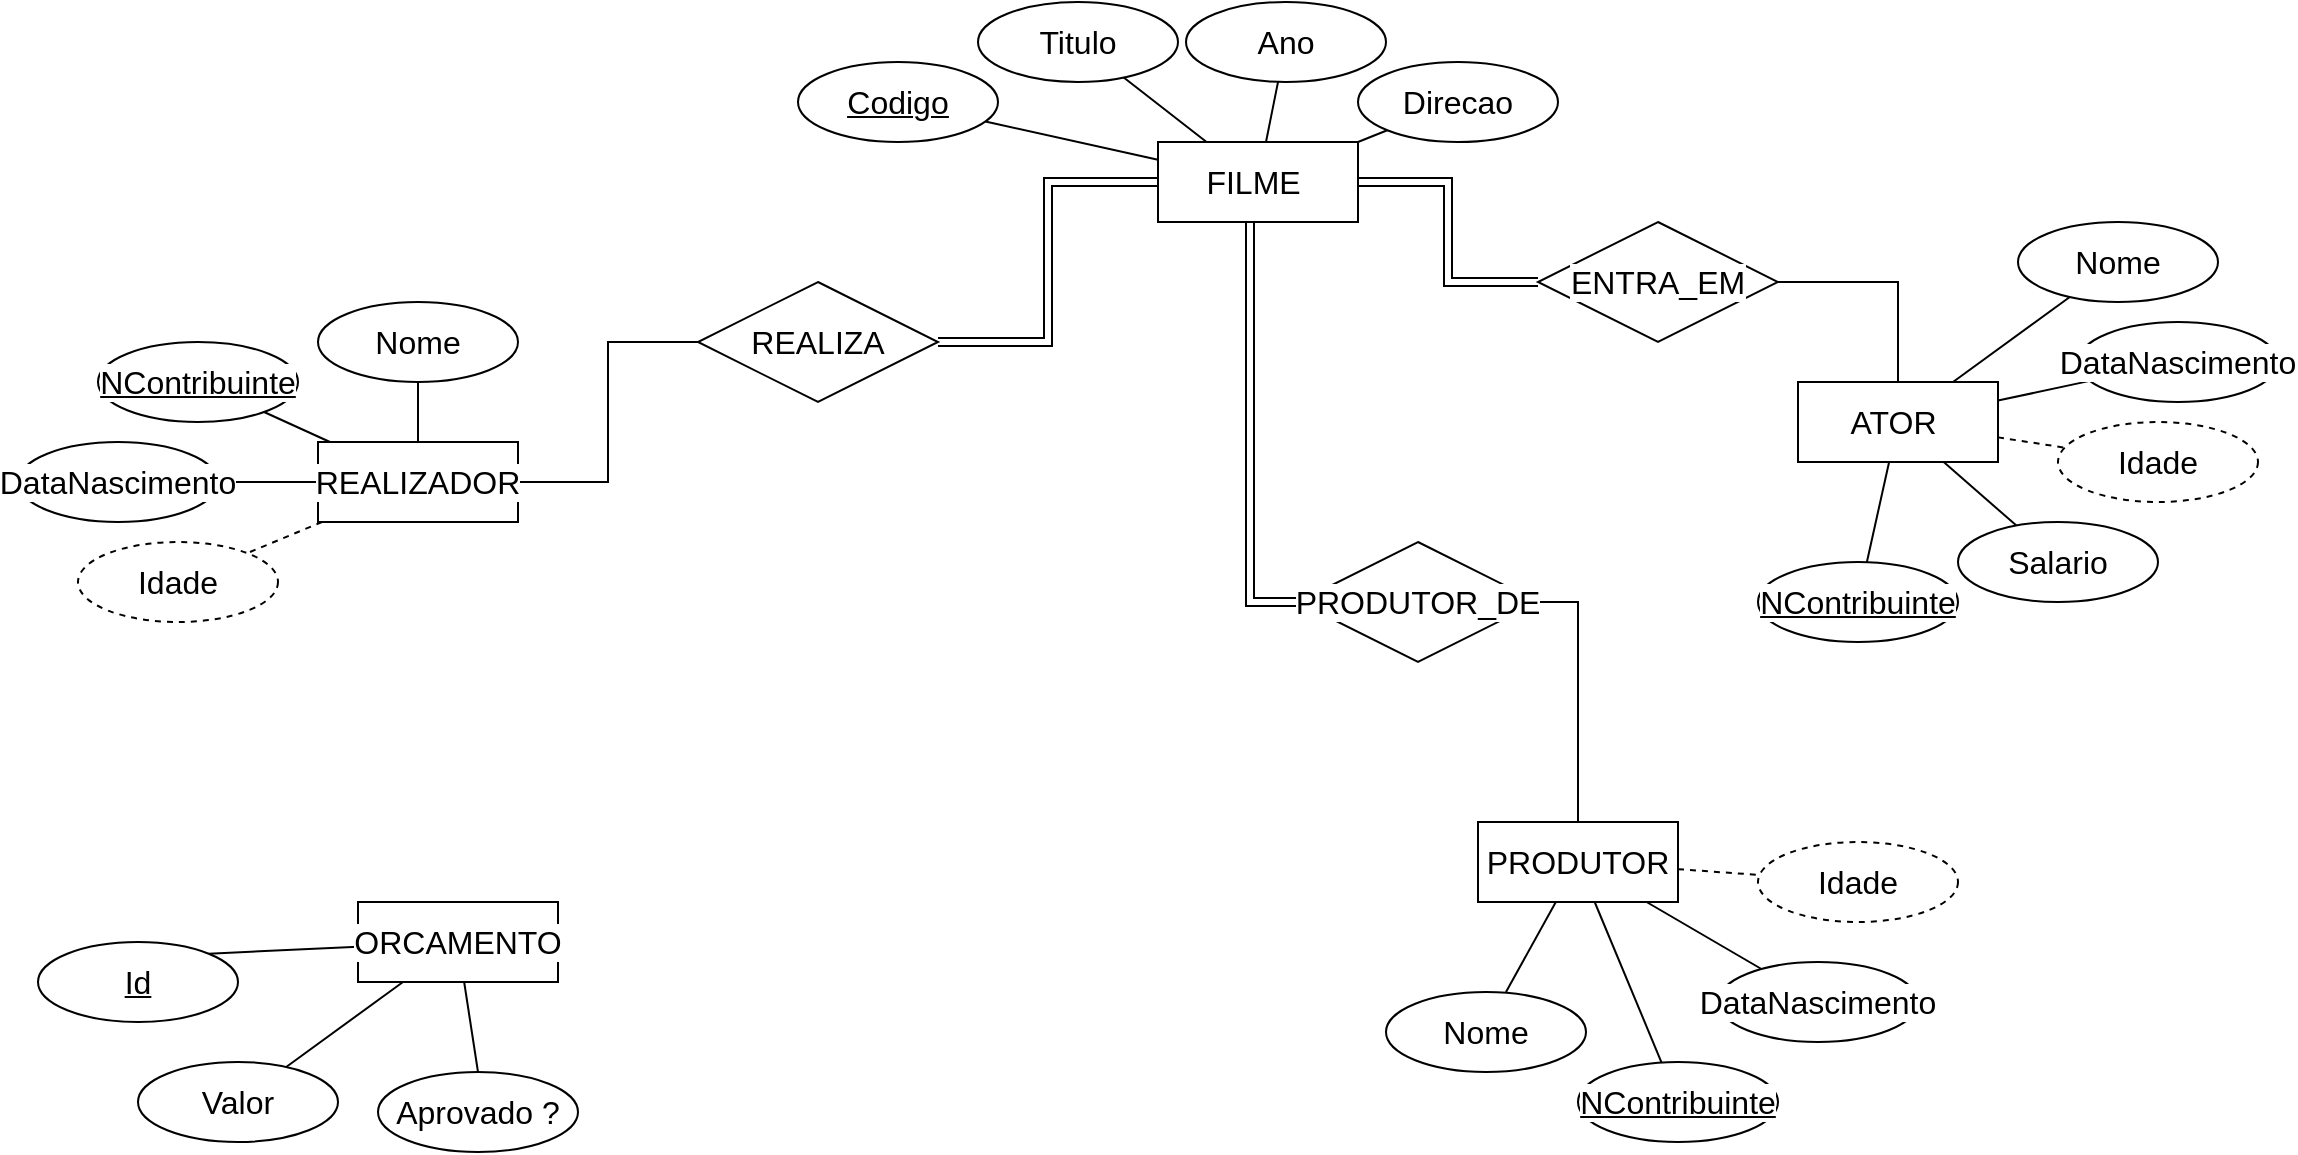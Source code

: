 <mxfile version="28.2.5">
  <diagram name="Página-1" id="VtdL2N_naWI-DeJkXuc9">
    <mxGraphModel dx="2013" dy="703" grid="1" gridSize="10" guides="1" tooltips="1" connect="1" arrows="1" fold="1" page="1" pageScale="1" pageWidth="827" pageHeight="1169" math="0" shadow="0">
      <root>
        <mxCell id="0" />
        <mxCell id="1" parent="0" />
        <mxCell id="wNUU-mUBWav2Mn1h4RWF-6" style="rounded=0;orthogonalLoop=1;jettySize=auto;html=1;endArrow=none;endFill=0;" parent="1" source="wNUU-mUBWav2Mn1h4RWF-1" target="wNUU-mUBWav2Mn1h4RWF-4" edge="1">
          <mxGeometry relative="1" as="geometry" />
        </mxCell>
        <mxCell id="wNUU-mUBWav2Mn1h4RWF-7" style="edgeStyle=none;shape=connector;rounded=0;orthogonalLoop=1;jettySize=auto;html=1;strokeColor=default;align=center;verticalAlign=middle;fontFamily=Helvetica;fontSize=11;fontColor=default;labelBackgroundColor=default;endArrow=none;endFill=0;" parent="1" source="wNUU-mUBWav2Mn1h4RWF-1" target="wNUU-mUBWav2Mn1h4RWF-2" edge="1">
          <mxGeometry relative="1" as="geometry" />
        </mxCell>
        <mxCell id="wNUU-mUBWav2Mn1h4RWF-8" style="edgeStyle=none;shape=connector;rounded=0;orthogonalLoop=1;jettySize=auto;html=1;strokeColor=default;align=center;verticalAlign=middle;fontFamily=Helvetica;fontSize=11;fontColor=default;labelBackgroundColor=default;endArrow=none;endFill=0;" parent="1" source="wNUU-mUBWav2Mn1h4RWF-1" target="wNUU-mUBWav2Mn1h4RWF-3" edge="1">
          <mxGeometry relative="1" as="geometry" />
        </mxCell>
        <mxCell id="wNUU-mUBWav2Mn1h4RWF-9" style="edgeStyle=none;shape=connector;rounded=0;orthogonalLoop=1;jettySize=auto;html=1;strokeColor=default;align=center;verticalAlign=middle;fontFamily=Helvetica;fontSize=11;fontColor=default;labelBackgroundColor=default;endArrow=none;endFill=0;" parent="1" source="wNUU-mUBWav2Mn1h4RWF-1" target="wNUU-mUBWav2Mn1h4RWF-5" edge="1">
          <mxGeometry relative="1" as="geometry" />
        </mxCell>
        <mxCell id="6blzwo1cDbq7W9fvrGh5-6" style="edgeStyle=orthogonalEdgeStyle;shape=link;rounded=0;orthogonalLoop=1;jettySize=auto;html=1;entryX=0;entryY=0.5;entryDx=0;entryDy=0;strokeColor=default;align=center;verticalAlign=middle;fontFamily=Helvetica;fontSize=11;fontColor=default;labelBackgroundColor=default;endArrow=none;endFill=0;exitX=1;exitY=0.5;exitDx=0;exitDy=0;" edge="1" parent="1" source="wNUU-mUBWav2Mn1h4RWF-1" target="6blzwo1cDbq7W9fvrGh5-1">
          <mxGeometry relative="1" as="geometry" />
        </mxCell>
        <mxCell id="6blzwo1cDbq7W9fvrGh5-9" style="edgeStyle=orthogonalEdgeStyle;rounded=0;orthogonalLoop=1;jettySize=auto;html=1;entryX=1;entryY=0.5;entryDx=0;entryDy=0;strokeColor=default;align=center;verticalAlign=middle;fontFamily=Helvetica;fontSize=11;fontColor=default;labelBackgroundColor=default;endArrow=none;endFill=0;shape=link;" edge="1" parent="1" source="wNUU-mUBWav2Mn1h4RWF-1" target="6blzwo1cDbq7W9fvrGh5-8">
          <mxGeometry relative="1" as="geometry" />
        </mxCell>
        <mxCell id="6blzwo1cDbq7W9fvrGh5-12" style="edgeStyle=orthogonalEdgeStyle;shape=link;rounded=0;orthogonalLoop=1;jettySize=auto;html=1;entryX=0;entryY=0.5;entryDx=0;entryDy=0;strokeColor=default;align=center;verticalAlign=middle;fontFamily=Helvetica;fontSize=11;fontColor=default;labelBackgroundColor=default;endArrow=none;endFill=0;exitX=0.46;exitY=1;exitDx=0;exitDy=0;exitPerimeter=0;" edge="1" parent="1" source="wNUU-mUBWav2Mn1h4RWF-1" target="6blzwo1cDbq7W9fvrGh5-11">
          <mxGeometry relative="1" as="geometry" />
        </mxCell>
        <mxCell id="wNUU-mUBWav2Mn1h4RWF-1" value="&lt;span style=&quot;font-size:12.0pt;font-family:&amp;quot;Calibri&amp;quot;,sans-serif;&lt;br/&gt;mso-fareast-font-family:Calibri;mso-ansi-language:PT;mso-fareast-language:PT;&lt;br/&gt;mso-bidi-language:AR-SA&quot;&gt;FILME&lt;/span&gt;&lt;span style=&quot;font-family: Calibri, sans-serif; font-size: 12pt; background-color: transparent; color: light-dark(rgb(0, 0, 0), rgb(255, 255, 255));&quot;&gt;&amp;nbsp;&lt;/span&gt;" style="whiteSpace=wrap;html=1;align=center;" parent="1" vertex="1">
          <mxGeometry x="300" y="80" width="100" height="40" as="geometry" />
        </mxCell>
        <mxCell id="wNUU-mUBWav2Mn1h4RWF-2" value="&lt;u&gt;&lt;span style=&quot;font-size:12.0pt;font-family:&amp;quot;Calibri&amp;quot;,sans-serif;&lt;br/&gt;mso-fareast-font-family:Calibri;mso-ansi-language:PT;mso-fareast-language:PT;&lt;br/&gt;mso-bidi-language:AR-SA&quot;&gt;Codigo&lt;/span&gt;&lt;/u&gt;" style="ellipse;whiteSpace=wrap;html=1;align=center;fontStyle=4;" parent="1" vertex="1">
          <mxGeometry x="120" y="40" width="100" height="40" as="geometry" />
        </mxCell>
        <mxCell id="wNUU-mUBWav2Mn1h4RWF-3" value="&lt;span style=&quot;font-size:12.0pt;font-family:&amp;quot;Calibri&amp;quot;,sans-serif;&lt;br/&gt;mso-fareast-font-family:Calibri;mso-ansi-language:PT;mso-fareast-language:PT;&lt;br/&gt;mso-bidi-language:AR-SA&quot;&gt;Titulo&lt;/span&gt;" style="ellipse;whiteSpace=wrap;html=1;align=center;" parent="1" vertex="1">
          <mxGeometry x="210" y="10" width="100" height="40" as="geometry" />
        </mxCell>
        <mxCell id="wNUU-mUBWav2Mn1h4RWF-4" value="&lt;span style=&quot;font-size:12.0pt;font-family:&amp;quot;Calibri&amp;quot;,sans-serif;&lt;br/&gt;mso-fareast-font-family:Calibri;mso-ansi-language:PT;mso-fareast-language:PT;&lt;br/&gt;mso-bidi-language:AR-SA&quot;&gt;Ano&lt;/span&gt;" style="ellipse;whiteSpace=wrap;html=1;align=center;" parent="1" vertex="1">
          <mxGeometry x="314" y="10" width="100" height="40" as="geometry" />
        </mxCell>
        <mxCell id="wNUU-mUBWav2Mn1h4RWF-5" value="&lt;span style=&quot;font-size:12.0pt;font-family:&amp;quot;Calibri&amp;quot;,sans-serif;&lt;br/&gt;mso-fareast-font-family:Calibri;mso-ansi-language:PT;mso-fareast-language:PT;&lt;br/&gt;mso-bidi-language:AR-SA&quot;&gt;Direcao&lt;/span&gt;" style="ellipse;whiteSpace=wrap;html=1;align=center;" parent="1" vertex="1">
          <mxGeometry x="400" y="40" width="100" height="40" as="geometry" />
        </mxCell>
        <mxCell id="wNUU-mUBWav2Mn1h4RWF-16" style="edgeStyle=none;shape=connector;rounded=0;orthogonalLoop=1;jettySize=auto;html=1;strokeColor=default;align=center;verticalAlign=middle;fontFamily=Helvetica;fontSize=11;fontColor=default;labelBackgroundColor=default;endArrow=none;endFill=0;" parent="1" source="wNUU-mUBWav2Mn1h4RWF-10" target="wNUU-mUBWav2Mn1h4RWF-11" edge="1">
          <mxGeometry relative="1" as="geometry" />
        </mxCell>
        <mxCell id="wNUU-mUBWav2Mn1h4RWF-17" style="edgeStyle=none;shape=connector;rounded=0;orthogonalLoop=1;jettySize=auto;html=1;strokeColor=default;align=center;verticalAlign=middle;fontFamily=Helvetica;fontSize=11;fontColor=default;labelBackgroundColor=default;endArrow=none;endFill=0;" parent="1" source="wNUU-mUBWav2Mn1h4RWF-10" target="wNUU-mUBWav2Mn1h4RWF-12" edge="1">
          <mxGeometry relative="1" as="geometry" />
        </mxCell>
        <mxCell id="wNUU-mUBWav2Mn1h4RWF-18" style="edgeStyle=none;shape=connector;rounded=0;orthogonalLoop=1;jettySize=auto;html=1;strokeColor=default;align=center;verticalAlign=middle;fontFamily=Helvetica;fontSize=11;fontColor=default;labelBackgroundColor=default;endArrow=none;endFill=0;" parent="1" source="wNUU-mUBWav2Mn1h4RWF-10" target="wNUU-mUBWav2Mn1h4RWF-14" edge="1">
          <mxGeometry relative="1" as="geometry" />
        </mxCell>
        <mxCell id="wNUU-mUBWav2Mn1h4RWF-19" style="edgeStyle=none;shape=connector;rounded=0;orthogonalLoop=1;jettySize=auto;html=1;strokeColor=default;align=center;verticalAlign=middle;fontFamily=Helvetica;fontSize=11;fontColor=default;labelBackgroundColor=default;endArrow=none;endFill=0;" parent="1" source="wNUU-mUBWav2Mn1h4RWF-10" target="wNUU-mUBWav2Mn1h4RWF-15" edge="1">
          <mxGeometry relative="1" as="geometry" />
        </mxCell>
        <mxCell id="wNUU-mUBWav2Mn1h4RWF-20" style="edgeStyle=none;shape=connector;rounded=0;orthogonalLoop=1;jettySize=auto;html=1;strokeColor=default;align=center;verticalAlign=middle;fontFamily=Helvetica;fontSize=11;fontColor=default;labelBackgroundColor=default;endArrow=none;endFill=0;dashed=1;" parent="1" source="wNUU-mUBWav2Mn1h4RWF-10" target="wNUU-mUBWav2Mn1h4RWF-13" edge="1">
          <mxGeometry relative="1" as="geometry" />
        </mxCell>
        <mxCell id="6blzwo1cDbq7W9fvrGh5-7" style="edgeStyle=orthogonalEdgeStyle;rounded=0;orthogonalLoop=1;jettySize=auto;html=1;strokeColor=default;align=center;verticalAlign=middle;fontFamily=Helvetica;fontSize=11;fontColor=default;labelBackgroundColor=default;endArrow=none;endFill=0;entryX=1;entryY=0.5;entryDx=0;entryDy=0;exitX=0.5;exitY=0;exitDx=0;exitDy=0;" edge="1" parent="1" source="wNUU-mUBWav2Mn1h4RWF-10" target="6blzwo1cDbq7W9fvrGh5-1">
          <mxGeometry relative="1" as="geometry" />
        </mxCell>
        <mxCell id="wNUU-mUBWav2Mn1h4RWF-10" value="&lt;span style=&quot;font-size:12.0pt;font-family:&amp;quot;Calibri&amp;quot;,sans-serif;&lt;br/&gt;mso-fareast-font-family:Calibri;mso-ansi-language:PT;mso-fareast-language:PT;&lt;br/&gt;mso-bidi-language:AR-SA&quot;&gt;ATOR&amp;nbsp;&lt;/span&gt;" style="whiteSpace=wrap;html=1;align=center;fontFamily=Helvetica;fontSize=11;fontColor=default;labelBackgroundColor=default;" parent="1" vertex="1">
          <mxGeometry x="620" y="200" width="100" height="40" as="geometry" />
        </mxCell>
        <mxCell id="wNUU-mUBWav2Mn1h4RWF-11" value="&lt;span id=&quot;docs-internal-guid-0371ab49-7fff-979e-7067-7fa7ec2a6fb4&quot;&gt;&lt;span style=&quot;font-size: 12pt; font-family: Calibri, sans-serif; background-color: transparent; font-variant-numeric: normal; font-variant-east-asian: normal; font-variant-alternates: normal; font-variant-position: normal; font-variant-emoji: normal; vertical-align: baseline; white-space-collapse: preserve;&quot;&gt;Nome&lt;/span&gt;&lt;/span&gt;" style="ellipse;whiteSpace=wrap;html=1;align=center;fontFamily=Helvetica;fontSize=11;fontColor=default;labelBackgroundColor=default;" parent="1" vertex="1">
          <mxGeometry x="730" y="120" width="100" height="40" as="geometry" />
        </mxCell>
        <mxCell id="wNUU-mUBWav2Mn1h4RWF-12" value="&lt;span id=&quot;docs-internal-guid-423bd657-7fff-b02a-c126-72abb22664c3&quot;&gt;&lt;span style=&quot;font-size: 12pt; font-family: Calibri, sans-serif; background-color: transparent; font-variant-numeric: normal; font-variant-east-asian: normal; font-variant-alternates: normal; font-variant-position: normal; font-variant-emoji: normal; vertical-align: baseline; white-space-collapse: preserve;&quot;&gt;DataNascimento&lt;/span&gt;&lt;/span&gt;" style="ellipse;whiteSpace=wrap;html=1;align=center;fontFamily=Helvetica;fontSize=11;fontColor=default;labelBackgroundColor=default;" parent="1" vertex="1">
          <mxGeometry x="760" y="170" width="100" height="40" as="geometry" />
        </mxCell>
        <mxCell id="wNUU-mUBWav2Mn1h4RWF-13" value="&lt;span id=&quot;docs-internal-guid-ad1e4011-7fff-cea9-0ab7-0518d352ea27&quot;&gt;&lt;span style=&quot;font-size: 12pt; font-family: Calibri, sans-serif; background-color: transparent; font-variant-numeric: normal; font-variant-east-asian: normal; font-variant-alternates: normal; font-variant-position: normal; font-variant-emoji: normal; vertical-align: baseline; white-space-collapse: preserve;&quot;&gt;Idade&lt;/span&gt;&lt;/span&gt;" style="ellipse;whiteSpace=wrap;html=1;align=center;dashed=1;fontFamily=Helvetica;fontSize=11;fontColor=default;labelBackgroundColor=default;" parent="1" vertex="1">
          <mxGeometry x="750" y="220" width="100" height="40" as="geometry" />
        </mxCell>
        <mxCell id="wNUU-mUBWav2Mn1h4RWF-14" value="&lt;span id=&quot;docs-internal-guid-ade6428c-7fff-1b37-59b0-372400b72374&quot;&gt;&lt;span style=&quot;font-size: 12pt; font-family: Calibri, sans-serif; background-color: transparent; font-variant-numeric: normal; font-variant-east-asian: normal; font-variant-alternates: normal; font-variant-position: normal; font-variant-emoji: normal; vertical-align: baseline; white-space-collapse: preserve;&quot;&gt;Salario&lt;/span&gt;&lt;/span&gt;" style="ellipse;whiteSpace=wrap;html=1;align=center;fontFamily=Helvetica;fontSize=11;fontColor=default;labelBackgroundColor=default;" parent="1" vertex="1">
          <mxGeometry x="700" y="270" width="100" height="40" as="geometry" />
        </mxCell>
        <mxCell id="wNUU-mUBWav2Mn1h4RWF-15" value="&lt;span id=&quot;docs-internal-guid-d451ba34-7fff-3efa-a5a5-dec27b78d718&quot;&gt;&lt;span style=&quot;font-size: 12pt; font-family: Calibri, sans-serif; background-color: transparent; font-variant-numeric: normal; font-variant-east-asian: normal; font-variant-alternates: normal; font-variant-position: normal; font-variant-emoji: normal; text-decoration-skip-ink: none; vertical-align: baseline; white-space-collapse: preserve;&quot;&gt;NContribuinte&lt;/span&gt;&lt;/span&gt;" style="ellipse;whiteSpace=wrap;html=1;align=center;fontStyle=4;fontFamily=Helvetica;fontSize=11;fontColor=default;labelBackgroundColor=default;" parent="1" vertex="1">
          <mxGeometry x="600" y="290" width="100" height="40" as="geometry" />
        </mxCell>
        <mxCell id="wNUU-mUBWav2Mn1h4RWF-28" style="edgeStyle=none;shape=connector;rounded=0;orthogonalLoop=1;jettySize=auto;html=1;strokeColor=default;align=center;verticalAlign=middle;fontFamily=Helvetica;fontSize=11;fontColor=default;labelBackgroundColor=default;endArrow=none;endFill=0;" parent="1" source="wNUU-mUBWav2Mn1h4RWF-21" target="wNUU-mUBWav2Mn1h4RWF-22" edge="1">
          <mxGeometry relative="1" as="geometry" />
        </mxCell>
        <mxCell id="wNUU-mUBWav2Mn1h4RWF-29" style="edgeStyle=none;shape=connector;rounded=0;orthogonalLoop=1;jettySize=auto;html=1;strokeColor=default;align=center;verticalAlign=middle;fontFamily=Helvetica;fontSize=11;fontColor=default;labelBackgroundColor=default;endArrow=none;endFill=0;" parent="1" source="wNUU-mUBWav2Mn1h4RWF-21" target="wNUU-mUBWav2Mn1h4RWF-26" edge="1">
          <mxGeometry relative="1" as="geometry" />
        </mxCell>
        <mxCell id="wNUU-mUBWav2Mn1h4RWF-30" style="edgeStyle=none;shape=connector;rounded=0;orthogonalLoop=1;jettySize=auto;html=1;strokeColor=default;align=center;verticalAlign=middle;fontFamily=Helvetica;fontSize=11;fontColor=default;labelBackgroundColor=default;endArrow=none;endFill=0;" parent="1" source="wNUU-mUBWav2Mn1h4RWF-21" target="wNUU-mUBWav2Mn1h4RWF-25" edge="1">
          <mxGeometry relative="1" as="geometry" />
        </mxCell>
        <mxCell id="wNUU-mUBWav2Mn1h4RWF-31" style="edgeStyle=none;shape=connector;rounded=0;orthogonalLoop=1;jettySize=auto;html=1;strokeColor=default;align=center;verticalAlign=middle;fontFamily=Helvetica;fontSize=11;fontColor=default;labelBackgroundColor=default;endArrow=none;endFill=0;dashed=1;" parent="1" source="wNUU-mUBWav2Mn1h4RWF-21" target="wNUU-mUBWav2Mn1h4RWF-24" edge="1">
          <mxGeometry relative="1" as="geometry" />
        </mxCell>
        <mxCell id="6blzwo1cDbq7W9fvrGh5-10" style="edgeStyle=orthogonalEdgeStyle;shape=connector;rounded=0;orthogonalLoop=1;jettySize=auto;html=1;entryX=0;entryY=0.5;entryDx=0;entryDy=0;strokeColor=default;align=center;verticalAlign=middle;fontFamily=Helvetica;fontSize=11;fontColor=default;labelBackgroundColor=default;endArrow=none;endFill=0;" edge="1" parent="1" source="wNUU-mUBWav2Mn1h4RWF-21" target="6blzwo1cDbq7W9fvrGh5-8">
          <mxGeometry relative="1" as="geometry" />
        </mxCell>
        <mxCell id="wNUU-mUBWav2Mn1h4RWF-21" value="&lt;span id=&quot;docs-internal-guid-4d61b85c-7fff-92f9-6b1c-4a9c9fdcd876&quot;&gt;&lt;span style=&quot;font-size: 12pt; font-family: Calibri, sans-serif; background-color: transparent; font-variant-numeric: normal; font-variant-east-asian: normal; font-variant-alternates: normal; font-variant-position: normal; font-variant-emoji: normal; vertical-align: baseline; white-space-collapse: preserve;&quot;&gt;REALIZADOR&lt;/span&gt;&lt;/span&gt;" style="whiteSpace=wrap;html=1;align=center;fontFamily=Helvetica;fontSize=11;fontColor=default;labelBackgroundColor=default;" parent="1" vertex="1">
          <mxGeometry x="-120" y="230" width="100" height="40" as="geometry" />
        </mxCell>
        <mxCell id="wNUU-mUBWav2Mn1h4RWF-22" value="&lt;span id=&quot;docs-internal-guid-69654a7a-7fff-adb6-9b58-9ac397884187&quot;&gt;&lt;span style=&quot;font-size: 12pt; font-family: Calibri, sans-serif; background-color: transparent; font-variant-numeric: normal; font-variant-east-asian: normal; font-variant-alternates: normal; font-variant-position: normal; font-variant-emoji: normal; vertical-align: baseline; white-space-collapse: preserve;&quot;&gt;Nome&lt;/span&gt;&lt;/span&gt;" style="ellipse;whiteSpace=wrap;html=1;align=center;fontFamily=Helvetica;fontSize=11;fontColor=default;labelBackgroundColor=default;" parent="1" vertex="1">
          <mxGeometry x="-120" y="160" width="100" height="40" as="geometry" />
        </mxCell>
        <mxCell id="wNUU-mUBWav2Mn1h4RWF-24" value="&lt;span id=&quot;docs-internal-guid-ad1e4011-7fff-cea9-0ab7-0518d352ea27&quot;&gt;&lt;span style=&quot;font-size: 12pt; font-family: Calibri, sans-serif; background-color: transparent; font-variant-numeric: normal; font-variant-east-asian: normal; font-variant-alternates: normal; font-variant-position: normal; font-variant-emoji: normal; vertical-align: baseline; white-space-collapse: preserve;&quot;&gt;Idade&lt;/span&gt;&lt;/span&gt;" style="ellipse;whiteSpace=wrap;html=1;align=center;dashed=1;fontFamily=Helvetica;fontSize=11;fontColor=default;labelBackgroundColor=default;" parent="1" vertex="1">
          <mxGeometry x="-240" y="280" width="100" height="40" as="geometry" />
        </mxCell>
        <mxCell id="wNUU-mUBWav2Mn1h4RWF-25" value="&lt;span id=&quot;docs-internal-guid-f85e6acb-7fff-e787-be61-acb34c5c2e45&quot;&gt;&lt;span style=&quot;font-size: 12pt; font-family: Calibri, sans-serif; background-color: transparent; font-variant-numeric: normal; font-variant-east-asian: normal; font-variant-alternates: normal; font-variant-position: normal; font-variant-emoji: normal; vertical-align: baseline; white-space-collapse: preserve;&quot;&gt;DataNascimento&lt;/span&gt;&lt;/span&gt;" style="ellipse;whiteSpace=wrap;html=1;align=center;fontFamily=Helvetica;fontSize=11;fontColor=default;labelBackgroundColor=default;" parent="1" vertex="1">
          <mxGeometry x="-270" y="230" width="100" height="40" as="geometry" />
        </mxCell>
        <mxCell id="wNUU-mUBWav2Mn1h4RWF-26" value="&lt;span id=&quot;docs-internal-guid-25c2a6f1-7fff-cd19-373f-aac201a6bc62&quot;&gt;&lt;span style=&quot;font-size: 12pt; font-family: Calibri, sans-serif; background-color: transparent; font-variant-numeric: normal; font-variant-east-asian: normal; font-variant-alternates: normal; font-variant-position: normal; font-variant-emoji: normal; text-decoration-skip-ink: none; vertical-align: baseline; white-space-collapse: preserve;&quot;&gt;NContribuinte&lt;/span&gt;&lt;/span&gt;" style="ellipse;whiteSpace=wrap;html=1;align=center;fontStyle=4;fontFamily=Helvetica;fontSize=11;fontColor=default;labelBackgroundColor=default;" parent="1" vertex="1">
          <mxGeometry x="-230" y="180" width="100" height="40" as="geometry" />
        </mxCell>
        <mxCell id="wNUU-mUBWav2Mn1h4RWF-27" style="edgeStyle=none;shape=connector;rounded=0;orthogonalLoop=1;jettySize=auto;html=1;exitX=0.5;exitY=1;exitDx=0;exitDy=0;strokeColor=default;align=center;verticalAlign=middle;fontFamily=Helvetica;fontSize=11;fontColor=default;labelBackgroundColor=default;endArrow=none;endFill=0;" parent="1" source="wNUU-mUBWav2Mn1h4RWF-25" target="wNUU-mUBWav2Mn1h4RWF-25" edge="1">
          <mxGeometry relative="1" as="geometry" />
        </mxCell>
        <mxCell id="wNUU-mUBWav2Mn1h4RWF-39" style="edgeStyle=none;shape=connector;rounded=0;orthogonalLoop=1;jettySize=auto;html=1;strokeColor=default;align=center;verticalAlign=middle;fontFamily=Helvetica;fontSize=11;fontColor=default;labelBackgroundColor=default;endArrow=none;endFill=0;" parent="1" source="wNUU-mUBWav2Mn1h4RWF-33" target="wNUU-mUBWav2Mn1h4RWF-35" edge="1">
          <mxGeometry relative="1" as="geometry" />
        </mxCell>
        <mxCell id="wNUU-mUBWav2Mn1h4RWF-40" style="edgeStyle=none;shape=connector;rounded=0;orthogonalLoop=1;jettySize=auto;html=1;strokeColor=default;align=center;verticalAlign=middle;fontFamily=Helvetica;fontSize=11;fontColor=default;labelBackgroundColor=default;endArrow=none;endFill=0;dashed=1;" parent="1" source="wNUU-mUBWav2Mn1h4RWF-33" target="wNUU-mUBWav2Mn1h4RWF-37" edge="1">
          <mxGeometry relative="1" as="geometry" />
        </mxCell>
        <mxCell id="wNUU-mUBWav2Mn1h4RWF-41" style="edgeStyle=none;shape=connector;rounded=0;orthogonalLoop=1;jettySize=auto;html=1;strokeColor=default;align=center;verticalAlign=middle;fontFamily=Helvetica;fontSize=11;fontColor=default;labelBackgroundColor=default;endArrow=none;endFill=0;" parent="1" source="wNUU-mUBWav2Mn1h4RWF-33" target="wNUU-mUBWav2Mn1h4RWF-36" edge="1">
          <mxGeometry relative="1" as="geometry" />
        </mxCell>
        <mxCell id="6blzwo1cDbq7W9fvrGh5-13" style="edgeStyle=orthogonalEdgeStyle;shape=connector;rounded=0;orthogonalLoop=1;jettySize=auto;html=1;entryX=1;entryY=0.5;entryDx=0;entryDy=0;strokeColor=default;align=center;verticalAlign=middle;fontFamily=Helvetica;fontSize=11;fontColor=default;labelBackgroundColor=default;endArrow=none;endFill=0;exitX=0.5;exitY=0;exitDx=0;exitDy=0;" edge="1" parent="1" source="wNUU-mUBWav2Mn1h4RWF-33" target="6blzwo1cDbq7W9fvrGh5-11">
          <mxGeometry relative="1" as="geometry" />
        </mxCell>
        <mxCell id="wNUU-mUBWav2Mn1h4RWF-33" value="&lt;span id=&quot;docs-internal-guid-b2d54f66-7fff-5687-37bf-8b39f0719b1a&quot;&gt;&lt;span style=&quot;font-size: 12pt; font-family: Calibri, sans-serif; background-color: transparent; font-variant-numeric: normal; font-variant-east-asian: normal; font-variant-alternates: normal; font-variant-position: normal; font-variant-emoji: normal; vertical-align: baseline; white-space-collapse: preserve;&quot;&gt;PRODUTOR&lt;/span&gt;&lt;/span&gt;" style="whiteSpace=wrap;html=1;align=center;fontFamily=Helvetica;fontSize=11;fontColor=default;labelBackgroundColor=default;" parent="1" vertex="1">
          <mxGeometry x="460" y="420" width="100" height="40" as="geometry" />
        </mxCell>
        <mxCell id="wNUU-mUBWav2Mn1h4RWF-34" value="&lt;span id=&quot;docs-internal-guid-8cafcc89-7fff-78b6-0d9a-813812813ad6&quot;&gt;&lt;span style=&quot;font-size: 12pt; font-family: Calibri, sans-serif; background-color: transparent; font-variant-numeric: normal; font-variant-east-asian: normal; font-variant-alternates: normal; font-variant-position: normal; font-variant-emoji: normal; vertical-align: baseline; white-space-collapse: preserve;&quot;&gt;Nome&lt;/span&gt;&lt;/span&gt;" style="ellipse;whiteSpace=wrap;html=1;align=center;fontFamily=Helvetica;fontSize=11;fontColor=default;labelBackgroundColor=default;" parent="1" vertex="1">
          <mxGeometry x="414" y="505" width="100" height="40" as="geometry" />
        </mxCell>
        <mxCell id="wNUU-mUBWav2Mn1h4RWF-35" value="&lt;span id=&quot;docs-internal-guid-d2da87bc-7fff-96f9-a4d0-bf21345c0ce1&quot;&gt;&lt;span style=&quot;font-size: 12pt; font-family: Calibri, sans-serif; background-color: transparent; font-variant-numeric: normal; font-variant-east-asian: normal; font-variant-alternates: normal; font-variant-position: normal; font-variant-emoji: normal; text-decoration-skip-ink: none; vertical-align: baseline; white-space-collapse: preserve;&quot;&gt;NContribuinte&lt;/span&gt;&lt;/span&gt;" style="ellipse;whiteSpace=wrap;html=1;align=center;fontStyle=4;fontFamily=Helvetica;fontSize=11;fontColor=default;labelBackgroundColor=default;" parent="1" vertex="1">
          <mxGeometry x="510" y="540" width="100" height="40" as="geometry" />
        </mxCell>
        <mxCell id="wNUU-mUBWav2Mn1h4RWF-36" value="&lt;span id=&quot;docs-internal-guid-aed1f9fe-7fff-bc9a-0d7f-64c67cd5fec5&quot;&gt;&lt;span style=&quot;font-size: 12pt; font-family: Calibri, sans-serif; background-color: transparent; font-variant-numeric: normal; font-variant-east-asian: normal; font-variant-alternates: normal; font-variant-position: normal; font-variant-emoji: normal; vertical-align: baseline; white-space-collapse: preserve;&quot;&gt;DataNascimento&lt;/span&gt;&lt;/span&gt;" style="ellipse;whiteSpace=wrap;html=1;align=center;fontFamily=Helvetica;fontSize=11;fontColor=default;labelBackgroundColor=default;" parent="1" vertex="1">
          <mxGeometry x="580" y="490" width="100" height="40" as="geometry" />
        </mxCell>
        <mxCell id="wNUU-mUBWav2Mn1h4RWF-37" value="&lt;span id=&quot;docs-internal-guid-2ebb92ab-7fff-d668-7bc4-3486c3f004b3&quot;&gt;&lt;span style=&quot;font-size: 12pt; font-family: Calibri, sans-serif; background-color: transparent; font-variant-numeric: normal; font-variant-east-asian: normal; font-variant-alternates: normal; font-variant-position: normal; font-variant-emoji: normal; vertical-align: baseline; white-space-collapse: preserve;&quot;&gt;Idade&lt;/span&gt;&lt;/span&gt;" style="ellipse;whiteSpace=wrap;html=1;align=center;dashed=1;fontFamily=Helvetica;fontSize=11;fontColor=default;labelBackgroundColor=default;" parent="1" vertex="1">
          <mxGeometry x="600" y="430" width="100" height="40" as="geometry" />
        </mxCell>
        <mxCell id="wNUU-mUBWav2Mn1h4RWF-38" style="edgeStyle=none;shape=connector;rounded=0;orthogonalLoop=1;jettySize=auto;html=1;entryX=0.6;entryY=0;entryDx=0;entryDy=0;entryPerimeter=0;strokeColor=default;align=center;verticalAlign=middle;fontFamily=Helvetica;fontSize=11;fontColor=default;labelBackgroundColor=default;endArrow=none;endFill=0;" parent="1" source="wNUU-mUBWav2Mn1h4RWF-33" target="wNUU-mUBWav2Mn1h4RWF-34" edge="1">
          <mxGeometry relative="1" as="geometry" />
        </mxCell>
        <mxCell id="wNUU-mUBWav2Mn1h4RWF-47" style="edgeStyle=none;shape=connector;rounded=0;orthogonalLoop=1;jettySize=auto;html=1;entryX=1;entryY=0;entryDx=0;entryDy=0;strokeColor=default;align=center;verticalAlign=middle;fontFamily=Helvetica;fontSize=11;fontColor=default;labelBackgroundColor=default;endArrow=none;endFill=0;" parent="1" source="wNUU-mUBWav2Mn1h4RWF-42" target="wNUU-mUBWav2Mn1h4RWF-43" edge="1">
          <mxGeometry relative="1" as="geometry" />
        </mxCell>
        <mxCell id="wNUU-mUBWav2Mn1h4RWF-48" style="edgeStyle=none;shape=connector;rounded=0;orthogonalLoop=1;jettySize=auto;html=1;strokeColor=default;align=center;verticalAlign=middle;fontFamily=Helvetica;fontSize=11;fontColor=default;labelBackgroundColor=default;endArrow=none;endFill=0;" parent="1" source="wNUU-mUBWav2Mn1h4RWF-42" target="wNUU-mUBWav2Mn1h4RWF-44" edge="1">
          <mxGeometry relative="1" as="geometry" />
        </mxCell>
        <mxCell id="wNUU-mUBWav2Mn1h4RWF-49" style="edgeStyle=none;shape=connector;rounded=0;orthogonalLoop=1;jettySize=auto;html=1;entryX=0.5;entryY=0;entryDx=0;entryDy=0;strokeColor=default;align=center;verticalAlign=middle;fontFamily=Helvetica;fontSize=11;fontColor=default;labelBackgroundColor=default;endArrow=none;endFill=0;" parent="1" source="wNUU-mUBWav2Mn1h4RWF-42" target="wNUU-mUBWav2Mn1h4RWF-45" edge="1">
          <mxGeometry relative="1" as="geometry" />
        </mxCell>
        <mxCell id="wNUU-mUBWav2Mn1h4RWF-42" value="&lt;span id=&quot;docs-internal-guid-49eed530-7fff-8678-ce6c-9f40c225c63d&quot;&gt;&lt;span style=&quot;font-size: 12pt; font-family: Calibri, sans-serif; background-color: transparent; font-variant-numeric: normal; font-variant-east-asian: normal; font-variant-alternates: normal; font-variant-position: normal; font-variant-emoji: normal; vertical-align: baseline; white-space-collapse: preserve;&quot;&gt;ORCAMENTO&lt;/span&gt;&lt;/span&gt;" style="whiteSpace=wrap;html=1;align=center;fontFamily=Helvetica;fontSize=11;fontColor=default;labelBackgroundColor=default;" parent="1" vertex="1">
          <mxGeometry x="-100" y="460" width="100" height="40" as="geometry" />
        </mxCell>
        <mxCell id="wNUU-mUBWav2Mn1h4RWF-43" value="&lt;span id=&quot;docs-internal-guid-e82b96cc-7fff-b7a6-3cf5-91d06b718818&quot;&gt;&lt;span style=&quot;font-size: 12pt; font-family: Calibri, sans-serif; background-color: transparent; font-variant-numeric: normal; font-variant-east-asian: normal; font-variant-alternates: normal; font-variant-position: normal; font-variant-emoji: normal; text-decoration-skip-ink: none; vertical-align: baseline; white-space-collapse: preserve;&quot;&gt;Id&lt;/span&gt;&lt;/span&gt;" style="ellipse;whiteSpace=wrap;html=1;align=center;fontStyle=4;fontFamily=Helvetica;fontSize=11;fontColor=default;labelBackgroundColor=default;" parent="1" vertex="1">
          <mxGeometry x="-260" y="480" width="100" height="40" as="geometry" />
        </mxCell>
        <mxCell id="wNUU-mUBWav2Mn1h4RWF-44" value="&lt;span id=&quot;docs-internal-guid-d3ddc39b-7fff-d588-cdc6-508e87e0b5f1&quot;&gt;&lt;span style=&quot;font-size: 12pt; font-family: Calibri, sans-serif; background-color: transparent; font-variant-numeric: normal; font-variant-east-asian: normal; font-variant-alternates: normal; font-variant-position: normal; font-variant-emoji: normal; vertical-align: baseline; white-space-collapse: preserve;&quot;&gt;Valor&lt;/span&gt;&lt;/span&gt;" style="ellipse;whiteSpace=wrap;html=1;align=center;fontFamily=Helvetica;fontSize=11;fontColor=default;labelBackgroundColor=default;" parent="1" vertex="1">
          <mxGeometry x="-210" y="540" width="100" height="40" as="geometry" />
        </mxCell>
        <mxCell id="wNUU-mUBWav2Mn1h4RWF-45" value="&lt;span id=&quot;docs-internal-guid-97309ff8-7fff-f7e3-74d9-a23491daf4ee&quot;&gt;&lt;span style=&quot;font-size: 12pt; font-family: Calibri, sans-serif; background-color: transparent; font-variant-numeric: normal; font-variant-east-asian: normal; font-variant-alternates: normal; font-variant-position: normal; font-variant-emoji: normal; vertical-align: baseline; white-space-collapse: preserve;&quot;&gt;Aprovado ?&lt;/span&gt;&lt;/span&gt;" style="ellipse;whiteSpace=wrap;html=1;align=center;fontFamily=Helvetica;fontSize=11;fontColor=default;labelBackgroundColor=default;" parent="1" vertex="1">
          <mxGeometry x="-90" y="545" width="100" height="40" as="geometry" />
        </mxCell>
        <mxCell id="6blzwo1cDbq7W9fvrGh5-1" value="&lt;span id=&quot;docs-internal-guid-aebaa83b-7fff-32f6-c52b-7ff52ad82057&quot;&gt;&lt;span style=&quot;font-size: 12pt; font-family: Calibri, sans-serif; background-color: transparent; font-variant-numeric: normal; font-variant-east-asian: normal; font-variant-alternates: normal; font-variant-position: normal; font-variant-emoji: normal; vertical-align: baseline; white-space-collapse: preserve;&quot;&gt;ENTRA_EM&lt;/span&gt;&lt;/span&gt;" style="shape=rhombus;perimeter=rhombusPerimeter;whiteSpace=wrap;html=1;align=center;fontFamily=Helvetica;fontSize=11;fontColor=default;labelBackgroundColor=default;" vertex="1" parent="1">
          <mxGeometry x="490" y="120" width="120" height="60" as="geometry" />
        </mxCell>
        <mxCell id="6blzwo1cDbq7W9fvrGh5-8" value="&lt;span id=&quot;docs-internal-guid-b1fdf37b-7fff-99a4-d2f7-fcfe3d2e9604&quot;&gt;&lt;span style=&quot;font-size: 12pt; font-family: Calibri, sans-serif; background-color: transparent; font-variant-numeric: normal; font-variant-east-asian: normal; font-variant-alternates: normal; font-variant-position: normal; font-variant-emoji: normal; vertical-align: baseline; white-space-collapse: preserve;&quot;&gt;REALIZA&lt;/span&gt;&lt;/span&gt;" style="shape=rhombus;perimeter=rhombusPerimeter;whiteSpace=wrap;html=1;align=center;fontFamily=Helvetica;fontSize=11;fontColor=default;labelBackgroundColor=default;" vertex="1" parent="1">
          <mxGeometry x="70" y="150" width="120" height="60" as="geometry" />
        </mxCell>
        <mxCell id="6blzwo1cDbq7W9fvrGh5-11" value="&lt;span id=&quot;docs-internal-guid-b3b3ce8a-7fff-3123-7a66-244fb88cfd76&quot;&gt;&lt;span style=&quot;font-size: 12pt; font-family: Calibri, sans-serif; background-color: transparent; font-variant-numeric: normal; font-variant-east-asian: normal; font-variant-alternates: normal; font-variant-position: normal; font-variant-emoji: normal; vertical-align: baseline; white-space-collapse: preserve;&quot;&gt;PRODUTOR_DE&lt;/span&gt;&lt;/span&gt;" style="shape=rhombus;perimeter=rhombusPerimeter;whiteSpace=wrap;html=1;align=center;fontFamily=Helvetica;fontSize=11;fontColor=default;labelBackgroundColor=default;" vertex="1" parent="1">
          <mxGeometry x="370" y="280" width="120" height="60" as="geometry" />
        </mxCell>
      </root>
    </mxGraphModel>
  </diagram>
</mxfile>
